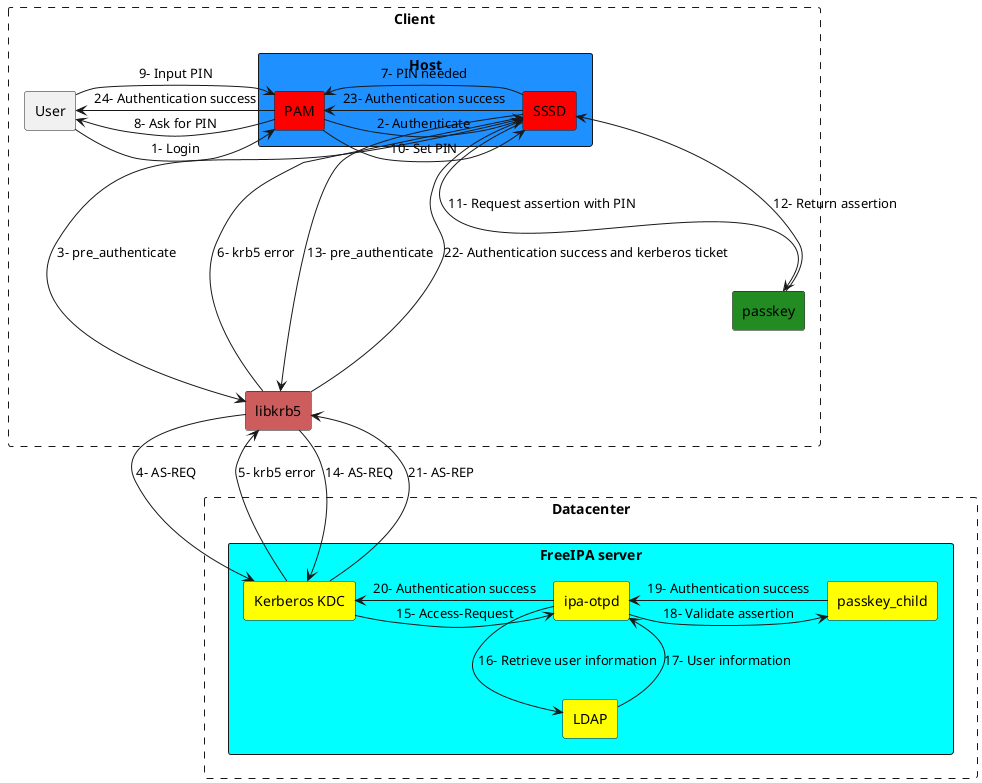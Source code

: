 @startuml

rectangle Client #line.dashed {
    rectangle User

    rectangle Host #DodgerBlue {
        rectangle PAM #red
        rectangle SSSD #red
    }
    
    rectangle passkey as key #ForestGreen
    rectangle "libkrb5" as kerberos #IndianRed
}

rectangle Datacenter #line.dashed {
    rectangle "FreeIPA server" as ipa #Aqua {
        rectangle "Kerberos KDC" as kdc #Yellow
        rectangle "ipa-otpd" as otpd #Yellow
        rectangle LDAP #Yellow
        rectangle passkey_child #Yellow
    }
}

User -> PAM: 1- Login
PAM -> SSSD: 2- Authenticate
SSSD ---down-> kerberos: 3- pre_authenticate
kerberos -down-> kdc: 4- AS-REQ
kdc -up-> kerberos: 5- krb5 error
kerberos ---up-> SSSD: 6- krb5 error
SSSD -left-> PAM: 7- PIN needed
PAM -left-> User: 8- Ask for PIN
User -> PAM: 9- Input PIN
PAM -> SSSD: 10- Set PIN
SSSD --down-> key: 11- Request assertion with PIN
key --up-> SSSD: 12- Return assertion
SSSD ---down-> kerberos: 13- pre_authenticate
kerberos -down-> kdc: 14- AS-REQ
kdc -> otpd: 15- Access-Request
otpd -down-> LDAP: 16- Retrieve user information
LDAP -up-> otpd: 17- User information
otpd -> passkey_child: 18- Validate assertion
passkey_child -left-> otpd: 19- Authentication success
otpd -left-> kdc: 20- Authentication success
kdc -up-> kerberos: 21- AS-REP
kerberos ---up-> SSSD: 22- Authentication success and kerberos ticket
SSSD -left-> PAM: 23- Authentication success
PAM -left-> User: 24- Authentication success

'Ref: https://crashedmind.github.io/PlantUMLHitchhikersGuide/layout/layout.html

@enduml
